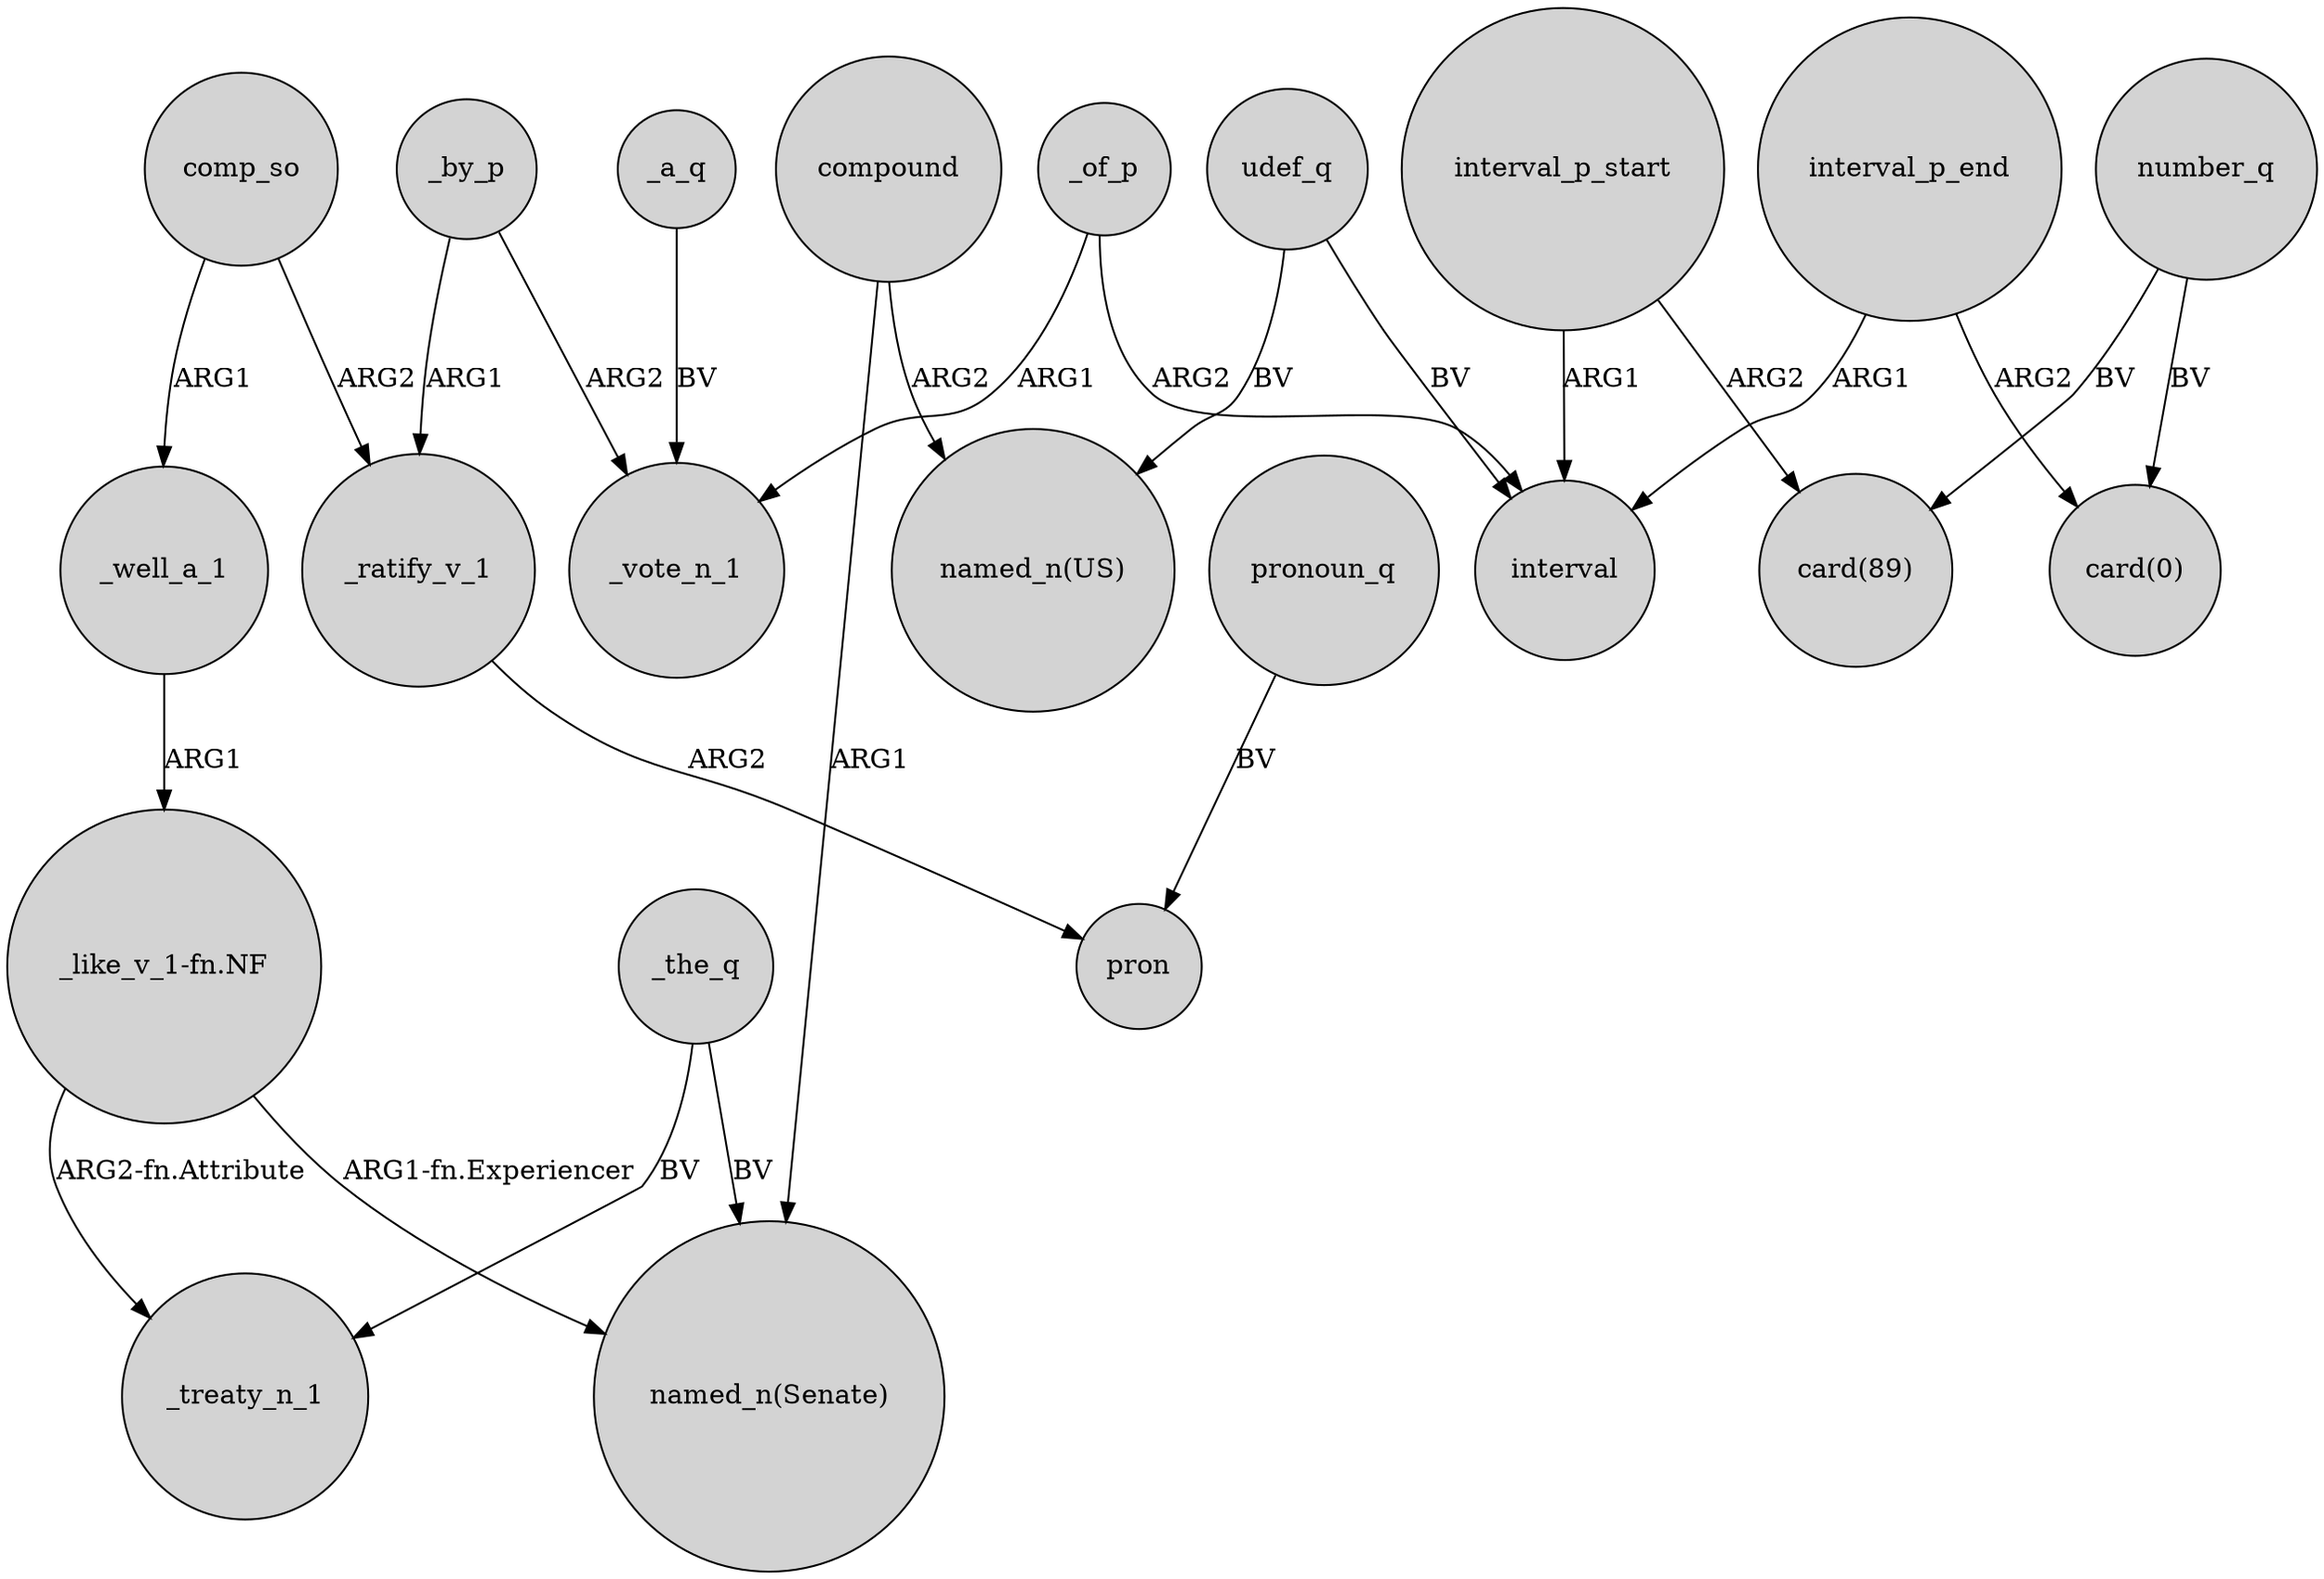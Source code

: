 digraph {
	node [shape=circle style=filled]
	udef_q -> "named_n(US)" [label=BV]
	interval_p_start -> "card(89)" [label=ARG2]
	_of_p -> interval [label=ARG2]
	_the_q -> _treaty_n_1 [label=BV]
	_well_a_1 -> "_like_v_1-fn.NF" [label=ARG1]
	interval_p_end -> "card(0)" [label=ARG2]
	_by_p -> _vote_n_1 [label=ARG2]
	_of_p -> _vote_n_1 [label=ARG1]
	_ratify_v_1 -> pron [label=ARG2]
	compound -> "named_n(US)" [label=ARG2]
	number_q -> "card(0)" [label=BV]
	pronoun_q -> pron [label=BV]
	_the_q -> "named_n(Senate)" [label=BV]
	interval_p_start -> interval [label=ARG1]
	comp_so -> _well_a_1 [label=ARG1]
	"_like_v_1-fn.NF" -> _treaty_n_1 [label="ARG2-fn.Attribute"]
	_a_q -> _vote_n_1 [label=BV]
	comp_so -> _ratify_v_1 [label=ARG2]
	interval_p_end -> interval [label=ARG1]
	number_q -> "card(89)" [label=BV]
	compound -> "named_n(Senate)" [label=ARG1]
	_by_p -> _ratify_v_1 [label=ARG1]
	"_like_v_1-fn.NF" -> "named_n(Senate)" [label="ARG1-fn.Experiencer"]
	udef_q -> interval [label=BV]
}
